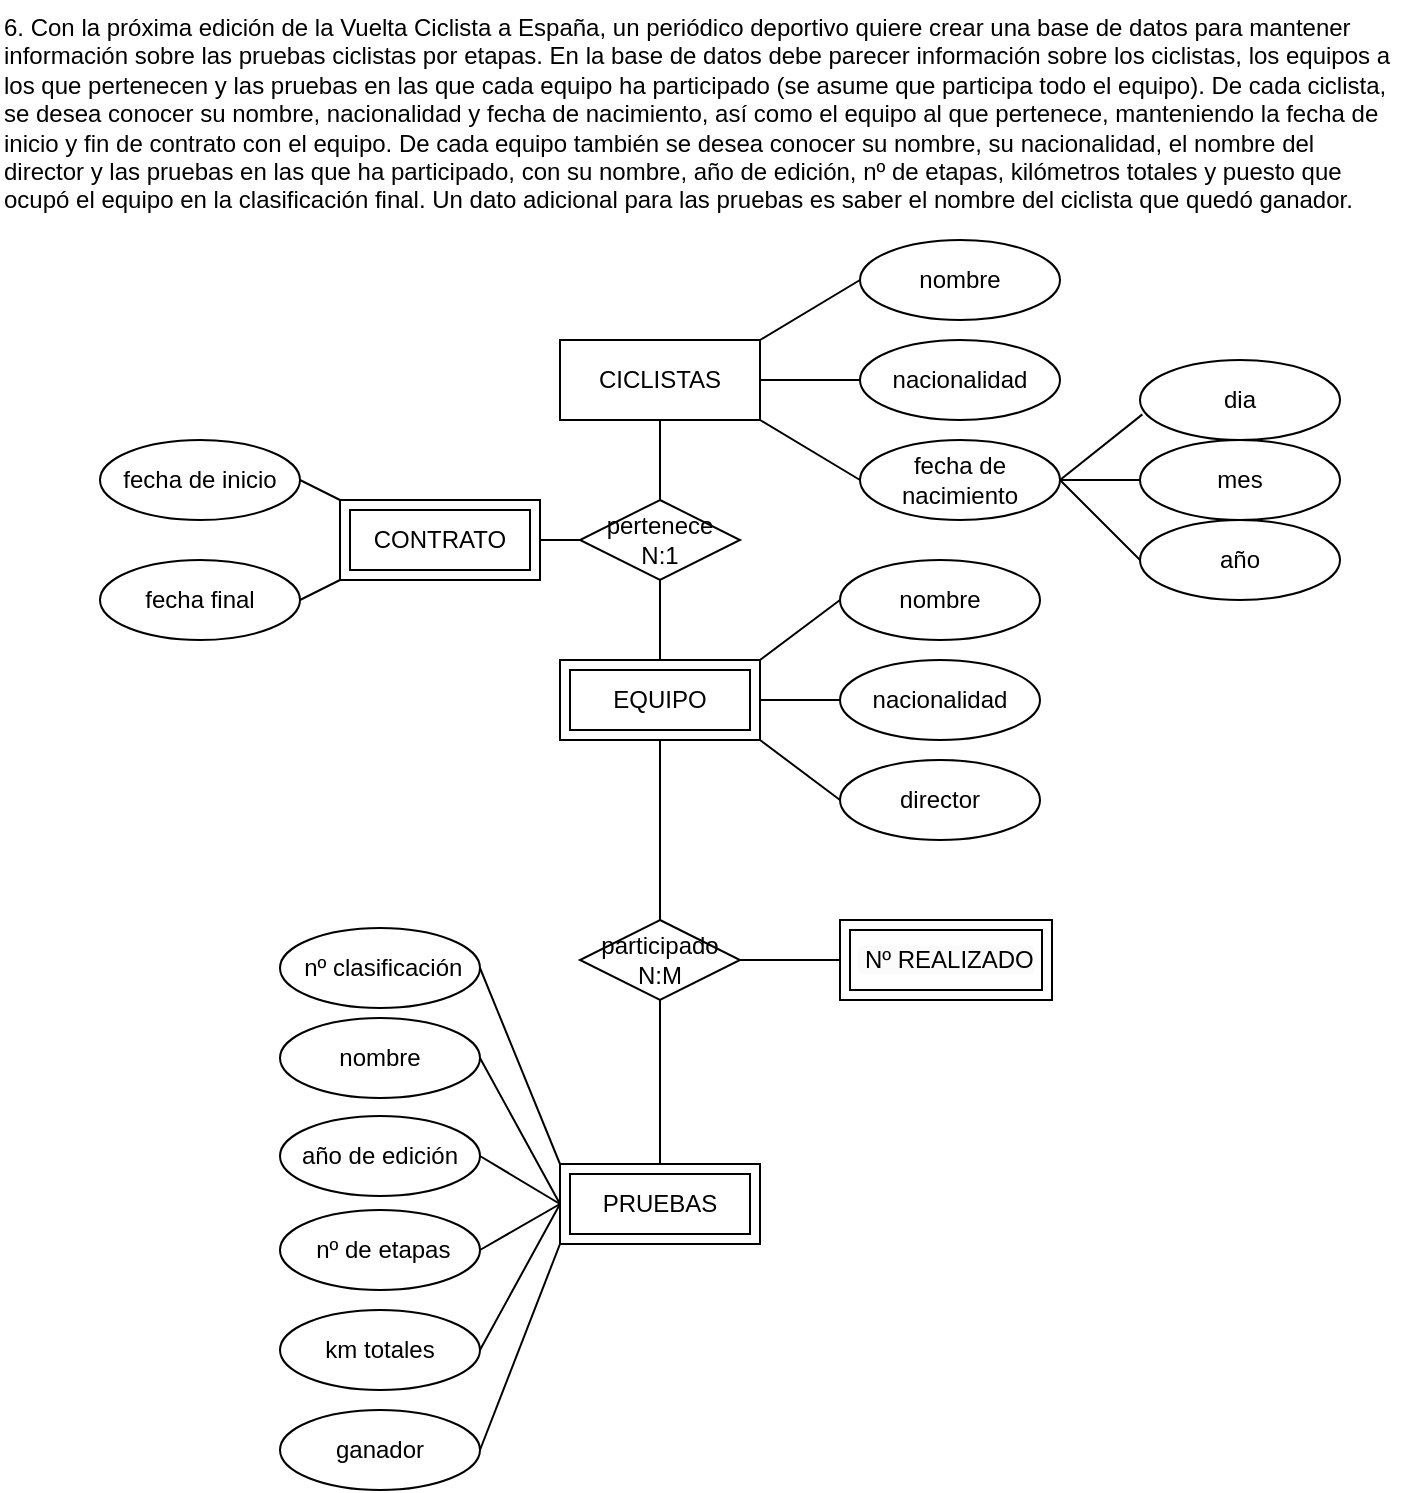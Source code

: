 <mxfile>
    <diagram id="F8yiU-nkEtWoyXAShpbB" name="Page-1">
        <mxGraphModel dx="1072" dy="563" grid="1" gridSize="10" guides="1" tooltips="1" connect="1" arrows="1" fold="1" page="1" pageScale="1" pageWidth="850" pageHeight="1100" math="0" shadow="0">
            <root>
                <mxCell id="0"/>
                <mxCell id="1" parent="0"/>
                <mxCell id="2" value="6. Con la próxima edición de la Vuelta Ciclista a España, un periódico deportivo quiere crear una base de datos para mantener información sobre las pruebas ciclistas por etapas. En la base de datos debe parecer información sobre los ciclistas, los equipos a los que pertenecen y las pruebas en las que cada equipo ha participado (se asume que participa todo el equipo). De cada ciclista, se desea conocer su nombre, nacionalidad y fecha de nacimiento, así como el equipo al que pertenece, manteniendo la fecha de inicio y fin de contrato con el equipo. De cada equipo también se desea conocer su nombre, su nacionalidad, el nombre del director y las pruebas en las que ha participado, con su nombre, año de edición, nº de etapas, kilómetros totales y puesto que ocupó el equipo en la clasificación final. Un dato adicional para las pruebas es saber el nombre del ciclista que quedó ganador." style="text;whiteSpace=wrap;html=1;" vertex="1" parent="1">
                    <mxGeometry x="40" y="50" width="700" height="130" as="geometry"/>
                </mxCell>
                <mxCell id="3" style="edgeStyle=none;html=1;exitX=1;exitY=0;exitDx=0;exitDy=0;entryX=0;entryY=0.5;entryDx=0;entryDy=0;endArrow=none;endFill=0;" edge="1" parent="1" source="7" target="13">
                    <mxGeometry relative="1" as="geometry"/>
                </mxCell>
                <mxCell id="4" style="edgeStyle=none;html=1;exitX=1;exitY=1;exitDx=0;exitDy=0;entryX=0;entryY=0.5;entryDx=0;entryDy=0;endArrow=none;endFill=0;" edge="1" parent="1" source="7" target="17">
                    <mxGeometry relative="1" as="geometry"/>
                </mxCell>
                <mxCell id="5" style="edgeStyle=none;html=1;exitX=1;exitY=0.5;exitDx=0;exitDy=0;entryX=0;entryY=0.5;entryDx=0;entryDy=0;endArrow=none;endFill=0;" edge="1" parent="1" source="7" target="14">
                    <mxGeometry relative="1" as="geometry"/>
                </mxCell>
                <mxCell id="6" style="edgeStyle=none;html=1;exitX=0.5;exitY=1;exitDx=0;exitDy=0;entryX=0.5;entryY=0;entryDx=0;entryDy=0;endArrow=none;endFill=0;" edge="1" parent="1" source="7" target="9">
                    <mxGeometry relative="1" as="geometry"/>
                </mxCell>
                <mxCell id="7" value="CICLISTAS" style="whiteSpace=wrap;html=1;align=center;" vertex="1" parent="1">
                    <mxGeometry x="320" y="220" width="100" height="40" as="geometry"/>
                </mxCell>
                <mxCell id="8" style="edgeStyle=none;html=1;exitX=0.5;exitY=1;exitDx=0;exitDy=0;entryX=0.5;entryY=0;entryDx=0;entryDy=0;endArrow=none;endFill=0;" edge="1" parent="1" source="9" target="37">
                    <mxGeometry relative="1" as="geometry"/>
                </mxCell>
                <mxCell id="9" value="pertenece&lt;div&gt;N:1&lt;/div&gt;" style="shape=rhombus;perimeter=rhombusPerimeter;whiteSpace=wrap;html=1;align=center;" vertex="1" parent="1">
                    <mxGeometry x="330" y="300" width="80" height="40" as="geometry"/>
                </mxCell>
                <mxCell id="10" style="edgeStyle=none;html=1;exitX=0.5;exitY=1;exitDx=0;exitDy=0;entryX=0.5;entryY=0;entryDx=0;entryDy=0;endArrow=none;endFill=0;" edge="1" parent="1" source="12" target="44">
                    <mxGeometry relative="1" as="geometry"/>
                </mxCell>
                <mxCell id="11" style="edgeStyle=none;html=1;exitX=1;exitY=0.5;exitDx=0;exitDy=0;entryX=0;entryY=0.5;entryDx=0;entryDy=0;endArrow=none;endFill=0;" edge="1" parent="1" source="12" target="49">
                    <mxGeometry relative="1" as="geometry"/>
                </mxCell>
                <mxCell id="12" value="participado&lt;div&gt;N:M&lt;/div&gt;" style="shape=rhombus;perimeter=rhombusPerimeter;whiteSpace=wrap;html=1;align=center;" vertex="1" parent="1">
                    <mxGeometry x="330" y="510" width="80" height="40" as="geometry"/>
                </mxCell>
                <mxCell id="13" value="nombre" style="ellipse;whiteSpace=wrap;html=1;align=center;" vertex="1" parent="1">
                    <mxGeometry x="470" y="170" width="100" height="40" as="geometry"/>
                </mxCell>
                <mxCell id="14" value="nacionalidad" style="ellipse;whiteSpace=wrap;html=1;align=center;" vertex="1" parent="1">
                    <mxGeometry x="470" y="220" width="100" height="40" as="geometry"/>
                </mxCell>
                <mxCell id="15" style="edgeStyle=none;html=1;exitX=1;exitY=0.5;exitDx=0;exitDy=0;entryX=0;entryY=0.5;entryDx=0;entryDy=0;endArrow=none;endFill=0;" edge="1" parent="1" source="17" target="19">
                    <mxGeometry relative="1" as="geometry"/>
                </mxCell>
                <mxCell id="16" style="edgeStyle=none;html=1;exitX=1;exitY=0.5;exitDx=0;exitDy=0;entryX=0;entryY=0.5;entryDx=0;entryDy=0;endArrow=none;endFill=0;" edge="1" parent="1" source="17" target="18">
                    <mxGeometry relative="1" as="geometry"/>
                </mxCell>
                <mxCell id="17" value="fecha de nacimiento" style="ellipse;whiteSpace=wrap;html=1;align=center;" vertex="1" parent="1">
                    <mxGeometry x="470" y="270" width="100" height="40" as="geometry"/>
                </mxCell>
                <mxCell id="18" value="año" style="ellipse;whiteSpace=wrap;html=1;align=center;" vertex="1" parent="1">
                    <mxGeometry x="610" y="310" width="100" height="40" as="geometry"/>
                </mxCell>
                <mxCell id="19" value="mes" style="ellipse;whiteSpace=wrap;html=1;align=center;" vertex="1" parent="1">
                    <mxGeometry x="610" y="270" width="100" height="40" as="geometry"/>
                </mxCell>
                <mxCell id="20" value="fecha de inicio" style="ellipse;whiteSpace=wrap;html=1;align=center;" vertex="1" parent="1">
                    <mxGeometry x="90" y="270" width="100" height="40" as="geometry"/>
                </mxCell>
                <mxCell id="21" value="fecha final" style="ellipse;whiteSpace=wrap;html=1;align=center;" vertex="1" parent="1">
                    <mxGeometry x="90" y="330" width="100" height="40" as="geometry"/>
                </mxCell>
                <mxCell id="22" value="nombre" style="ellipse;whiteSpace=wrap;html=1;align=center;" vertex="1" parent="1">
                    <mxGeometry x="460" y="330" width="100" height="40" as="geometry"/>
                </mxCell>
                <mxCell id="23" value="nacionalidad" style="ellipse;whiteSpace=wrap;html=1;align=center;" vertex="1" parent="1">
                    <mxGeometry x="460" y="380" width="100" height="40" as="geometry"/>
                </mxCell>
                <mxCell id="24" value="director" style="ellipse;whiteSpace=wrap;html=1;align=center;" vertex="1" parent="1">
                    <mxGeometry x="460" y="430" width="100" height="40" as="geometry"/>
                </mxCell>
                <mxCell id="25" value="&lt;span style=&quot;color: rgb(0, 0, 0); text-align: left;&quot;&gt;&amp;nbsp;nº clasificación&lt;/span&gt;" style="ellipse;whiteSpace=wrap;html=1;align=center;" vertex="1" parent="1">
                    <mxGeometry x="180" y="514" width="100" height="40" as="geometry"/>
                </mxCell>
                <mxCell id="26" value="km totales" style="ellipse;whiteSpace=wrap;html=1;align=center;" vertex="1" parent="1">
                    <mxGeometry x="180" y="705" width="100" height="40" as="geometry"/>
                </mxCell>
                <mxCell id="27" value="&lt;span style=&quot;color: rgb(0, 0, 0); text-align: left;&quot;&gt;&amp;nbsp;nº de etapas&lt;/span&gt;" style="ellipse;whiteSpace=wrap;html=1;align=center;" vertex="1" parent="1">
                    <mxGeometry x="180" y="655" width="100" height="40" as="geometry"/>
                </mxCell>
                <mxCell id="28" value="año de edición" style="ellipse;whiteSpace=wrap;html=1;align=center;" vertex="1" parent="1">
                    <mxGeometry x="180" y="608" width="100" height="40" as="geometry"/>
                </mxCell>
                <mxCell id="29" value="nombre" style="ellipse;whiteSpace=wrap;html=1;align=center;" vertex="1" parent="1">
                    <mxGeometry x="180" y="559" width="100" height="40" as="geometry"/>
                </mxCell>
                <mxCell id="30" value="&lt;span style=&quot;color: rgb(0, 0, 0); text-align: left;&quot;&gt;ganador&lt;/span&gt;" style="ellipse;whiteSpace=wrap;html=1;align=center;" vertex="1" parent="1">
                    <mxGeometry x="180" y="755" width="100" height="40" as="geometry"/>
                </mxCell>
                <mxCell id="31" value="dia" style="ellipse;whiteSpace=wrap;html=1;align=center;" vertex="1" parent="1">
                    <mxGeometry x="610" y="230" width="100" height="40" as="geometry"/>
                </mxCell>
                <mxCell id="32" style="edgeStyle=none;html=1;exitX=1;exitY=0.5;exitDx=0;exitDy=0;entryX=0.012;entryY=0.68;entryDx=0;entryDy=0;entryPerimeter=0;endArrow=none;endFill=0;" edge="1" parent="1" source="17" target="31">
                    <mxGeometry relative="1" as="geometry"/>
                </mxCell>
                <mxCell id="33" style="edgeStyle=none;html=1;exitX=1;exitY=0;exitDx=0;exitDy=0;entryX=0;entryY=0.5;entryDx=0;entryDy=0;endArrow=none;endFill=0;" edge="1" parent="1" source="37" target="22">
                    <mxGeometry relative="1" as="geometry"/>
                </mxCell>
                <mxCell id="34" style="edgeStyle=none;html=1;exitX=1;exitY=1;exitDx=0;exitDy=0;entryX=0;entryY=0.5;entryDx=0;entryDy=0;endArrow=none;endFill=0;" edge="1" parent="1" source="37" target="24">
                    <mxGeometry relative="1" as="geometry"/>
                </mxCell>
                <mxCell id="35" style="edgeStyle=none;html=1;exitX=1;exitY=0.5;exitDx=0;exitDy=0;entryX=0;entryY=0.5;entryDx=0;entryDy=0;endArrow=none;endFill=0;" edge="1" parent="1" source="37" target="23">
                    <mxGeometry relative="1" as="geometry"/>
                </mxCell>
                <mxCell id="36" style="edgeStyle=none;html=1;exitX=0.5;exitY=1;exitDx=0;exitDy=0;entryX=0.5;entryY=0;entryDx=0;entryDy=0;endArrow=none;endFill=0;" edge="1" parent="1" source="37" target="12">
                    <mxGeometry relative="1" as="geometry"/>
                </mxCell>
                <mxCell id="37" value="EQUIPO" style="shape=ext;margin=3;double=1;whiteSpace=wrap;html=1;align=center;" vertex="1" parent="1">
                    <mxGeometry x="320" y="380" width="100" height="40" as="geometry"/>
                </mxCell>
                <mxCell id="38" style="edgeStyle=none;html=1;exitX=0;exitY=0;exitDx=0;exitDy=0;entryX=1;entryY=0.5;entryDx=0;entryDy=0;endArrow=none;endFill=0;" edge="1" parent="1" source="44" target="25">
                    <mxGeometry relative="1" as="geometry"/>
                </mxCell>
                <mxCell id="39" style="edgeStyle=none;html=1;exitX=0;exitY=1;exitDx=0;exitDy=0;entryX=1;entryY=0.5;entryDx=0;entryDy=0;endArrow=none;endFill=0;" edge="1" parent="1" source="44" target="30">
                    <mxGeometry relative="1" as="geometry"/>
                </mxCell>
                <mxCell id="40" style="edgeStyle=none;html=1;exitX=0;exitY=0.5;exitDx=0;exitDy=0;entryX=1;entryY=0.5;entryDx=0;entryDy=0;endArrow=none;endFill=0;" edge="1" parent="1" source="44" target="29">
                    <mxGeometry relative="1" as="geometry"/>
                </mxCell>
                <mxCell id="41" style="edgeStyle=none;html=1;exitX=0;exitY=0.5;exitDx=0;exitDy=0;entryX=1;entryY=0.5;entryDx=0;entryDy=0;endArrow=none;endFill=0;" edge="1" parent="1" source="44" target="26">
                    <mxGeometry relative="1" as="geometry"/>
                </mxCell>
                <mxCell id="42" style="edgeStyle=none;html=1;exitX=0;exitY=0.5;exitDx=0;exitDy=0;entryX=1;entryY=0.5;entryDx=0;entryDy=0;endArrow=none;endFill=0;" edge="1" parent="1" source="44" target="28">
                    <mxGeometry relative="1" as="geometry"/>
                </mxCell>
                <mxCell id="43" style="edgeStyle=none;html=1;exitX=0;exitY=0.5;exitDx=0;exitDy=0;entryX=1;entryY=0.5;entryDx=0;entryDy=0;endArrow=none;endFill=0;" edge="1" parent="1" source="44" target="27">
                    <mxGeometry relative="1" as="geometry"/>
                </mxCell>
                <mxCell id="44" value="PRUEBAS" style="shape=ext;margin=3;double=1;whiteSpace=wrap;html=1;align=center;" vertex="1" parent="1">
                    <mxGeometry x="320" y="632" width="100" height="40" as="geometry"/>
                </mxCell>
                <mxCell id="45" style="edgeStyle=none;html=1;exitX=0;exitY=1;exitDx=0;exitDy=0;entryX=1;entryY=0.5;entryDx=0;entryDy=0;endArrow=none;endFill=0;" edge="1" parent="1" source="48" target="21">
                    <mxGeometry relative="1" as="geometry"/>
                </mxCell>
                <mxCell id="46" style="edgeStyle=none;html=1;exitX=0;exitY=0;exitDx=0;exitDy=0;entryX=1;entryY=0.5;entryDx=0;entryDy=0;endArrow=none;endFill=0;" edge="1" parent="1" source="48" target="20">
                    <mxGeometry relative="1" as="geometry"/>
                </mxCell>
                <mxCell id="47" style="edgeStyle=none;html=1;exitX=1;exitY=0.5;exitDx=0;exitDy=0;entryX=0;entryY=0.5;entryDx=0;entryDy=0;endArrow=none;endFill=0;" edge="1" parent="1" source="48" target="9">
                    <mxGeometry relative="1" as="geometry"/>
                </mxCell>
                <mxCell id="48" value="CONTRATO" style="shape=ext;margin=3;double=1;whiteSpace=wrap;html=1;align=center;" vertex="1" parent="1">
                    <mxGeometry x="210" y="300" width="100" height="40" as="geometry"/>
                </mxCell>
                <mxCell id="49" value="&lt;span style=&quot;text-align: left; background-color: rgb(251, 251, 251); float: none; display: inline !important; color: rgb(0, 0, 0);&quot;&gt;&amp;nbsp;Nº REALIZADO&lt;/span&gt;" style="shape=ext;margin=3;double=1;whiteSpace=wrap;html=1;align=center;" vertex="1" parent="1">
                    <mxGeometry x="460" y="510" width="106" height="40" as="geometry"/>
                </mxCell>
            </root>
        </mxGraphModel>
    </diagram>
</mxfile>